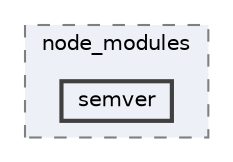 digraph "pkiclassroomrescheduler/src/main/frontend/node_modules/css-loader/node_modules/semver"
{
 // LATEX_PDF_SIZE
  bgcolor="transparent";
  edge [fontname=Helvetica,fontsize=10,labelfontname=Helvetica,labelfontsize=10];
  node [fontname=Helvetica,fontsize=10,shape=box,height=0.2,width=0.4];
  compound=true
  subgraph clusterdir_b9e2372ca180c3b28820c072722fa2df {
    graph [ bgcolor="#edf0f7", pencolor="grey50", label="node_modules", fontname=Helvetica,fontsize=10 style="filled,dashed", URL="dir_b9e2372ca180c3b28820c072722fa2df.html",tooltip=""]
  dir_16cf8b95e5a9a561a7a4856ecd8bc465 [label="semver", fillcolor="#edf0f7", color="grey25", style="filled,bold", URL="dir_16cf8b95e5a9a561a7a4856ecd8bc465.html",tooltip=""];
  }
}
